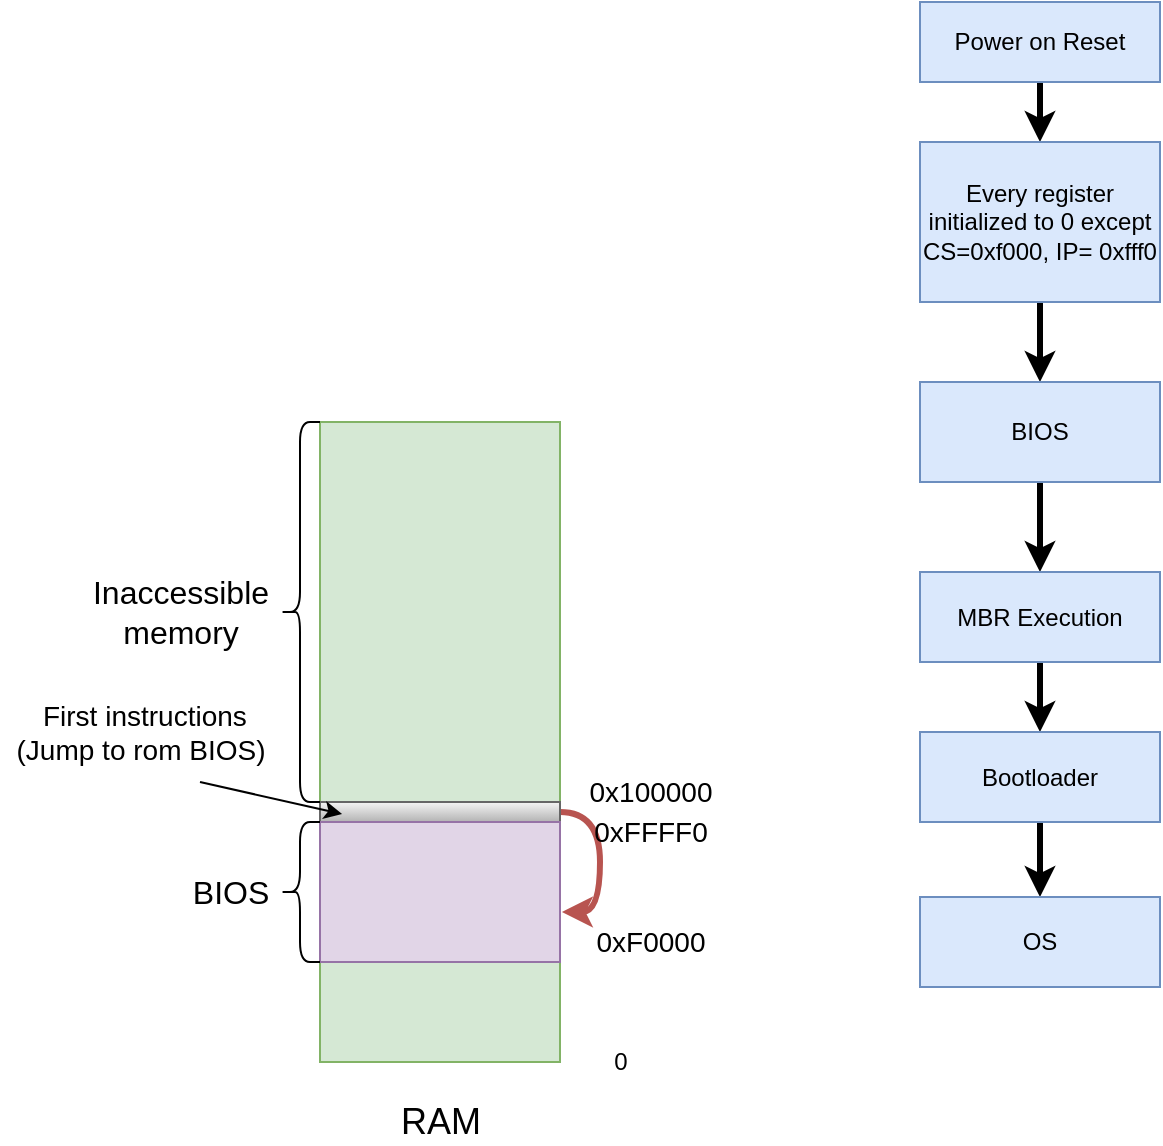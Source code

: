 <mxfile version="13.4.2" type="github">
  <diagram id="TerZBy7_04UeNxA55mmT" name="Page-1">
    <mxGraphModel dx="2066" dy="1105" grid="1" gridSize="10" guides="1" tooltips="1" connect="1" arrows="1" fold="1" page="1" pageScale="1" pageWidth="827" pageHeight="1169" math="0" shadow="0">
      <root>
        <mxCell id="0" />
        <mxCell id="1" parent="0" />
        <mxCell id="kVEV9F9p22ZjEcM7WHKv-19" style="edgeStyle=orthogonalEdgeStyle;curved=1;rounded=0;orthogonalLoop=1;jettySize=auto;html=1;entryX=0.5;entryY=0;entryDx=0;entryDy=0;strokeWidth=3;" edge="1" parent="1" source="kVEV9F9p22ZjEcM7WHKv-1" target="kVEV9F9p22ZjEcM7WHKv-2">
          <mxGeometry relative="1" as="geometry" />
        </mxCell>
        <mxCell id="kVEV9F9p22ZjEcM7WHKv-1" value="Power on Reset" style="rounded=0;whiteSpace=wrap;html=1;fillColor=#dae8fc;strokeColor=#6c8ebf;" vertex="1" parent="1">
          <mxGeometry x="460" y="310" width="120" height="40" as="geometry" />
        </mxCell>
        <mxCell id="kVEV9F9p22ZjEcM7WHKv-21" style="edgeStyle=orthogonalEdgeStyle;curved=1;rounded=0;orthogonalLoop=1;jettySize=auto;html=1;entryX=0.5;entryY=0;entryDx=0;entryDy=0;strokeWidth=3;" edge="1" parent="1" source="kVEV9F9p22ZjEcM7WHKv-2" target="kVEV9F9p22ZjEcM7WHKv-20">
          <mxGeometry relative="1" as="geometry" />
        </mxCell>
        <mxCell id="kVEV9F9p22ZjEcM7WHKv-2" value="Every register initialized to 0 except&lt;br&gt;CS=0xf000, IP= 0xfff0&lt;br&gt;" style="rounded=0;whiteSpace=wrap;html=1;fillColor=#dae8fc;strokeColor=#6c8ebf;" vertex="1" parent="1">
          <mxGeometry x="460" y="380" width="120" height="80" as="geometry" />
        </mxCell>
        <mxCell id="kVEV9F9p22ZjEcM7WHKv-3" value="" style="rounded=0;whiteSpace=wrap;html=1;fillColor=#d5e8d4;strokeColor=#82b366;" vertex="1" parent="1">
          <mxGeometry x="160" y="520" width="120" height="320" as="geometry" />
        </mxCell>
        <mxCell id="kVEV9F9p22ZjEcM7WHKv-14" style="edgeStyle=orthogonalEdgeStyle;rounded=0;orthogonalLoop=1;jettySize=auto;html=1;entryX=1.008;entryY=0.643;entryDx=0;entryDy=0;entryPerimeter=0;curved=1;exitX=1;exitY=0.5;exitDx=0;exitDy=0;fillColor=#f8cecc;strokeColor=#b85450;strokeWidth=3;" edge="1" parent="1" source="kVEV9F9p22ZjEcM7WHKv-4" target="kVEV9F9p22ZjEcM7WHKv-5">
          <mxGeometry relative="1" as="geometry" />
        </mxCell>
        <mxCell id="kVEV9F9p22ZjEcM7WHKv-4" value="" style="rounded=0;whiteSpace=wrap;html=1;gradientColor=#b3b3b3;fillColor=#f5f5f5;strokeColor=#666666;" vertex="1" parent="1">
          <mxGeometry x="160" y="710" width="120" height="10" as="geometry" />
        </mxCell>
        <mxCell id="kVEV9F9p22ZjEcM7WHKv-5" value="" style="rounded=0;whiteSpace=wrap;html=1;fillColor=#e1d5e7;strokeColor=#9673a6;" vertex="1" parent="1">
          <mxGeometry x="160" y="720" width="120" height="70" as="geometry" />
        </mxCell>
        <mxCell id="kVEV9F9p22ZjEcM7WHKv-6" value="" style="shape=curlyBracket;whiteSpace=wrap;html=1;rounded=1;" vertex="1" parent="1">
          <mxGeometry x="140" y="520" width="20" height="190" as="geometry" />
        </mxCell>
        <mxCell id="2" value="&lt;font style=&quot;font-size: 16px&quot;&gt;Inaccessible&lt;br&gt;memory&lt;/font&gt;" style="text;html=1;align=center;verticalAlign=middle;resizable=0;points=[];autosize=1;" vertex="1" parent="1">
          <mxGeometry x="40" y="595" width="100" height="40" as="geometry" />
        </mxCell>
        <mxCell id="kVEV9F9p22ZjEcM7WHKv-7" value="&lt;font style=&quot;font-size: 14px&quot;&gt;0x100000&lt;/font&gt;" style="text;html=1;align=center;verticalAlign=middle;resizable=0;points=[];autosize=1;" vertex="1" parent="1">
          <mxGeometry x="285" y="695" width="80" height="20" as="geometry" />
        </mxCell>
        <mxCell id="kVEV9F9p22ZjEcM7WHKv-8" value="&lt;font style=&quot;font-size: 14px&quot;&gt;0xFFFF0&lt;/font&gt;" style="text;html=1;align=center;verticalAlign=middle;resizable=0;points=[];autosize=1;" vertex="1" parent="1">
          <mxGeometry x="290" y="715" width="70" height="20" as="geometry" />
        </mxCell>
        <mxCell id="kVEV9F9p22ZjEcM7WHKv-9" value="&lt;font style=&quot;font-size: 14px&quot;&gt;0xF0000&lt;/font&gt;" style="text;html=1;align=center;verticalAlign=middle;resizable=0;points=[];autosize=1;" vertex="1" parent="1">
          <mxGeometry x="290" y="770" width="70" height="20" as="geometry" />
        </mxCell>
        <mxCell id="kVEV9F9p22ZjEcM7WHKv-10" value="" style="endArrow=classic;html=1;entryX=0.092;entryY=-0.057;entryDx=0;entryDy=0;entryPerimeter=0;" edge="1" parent="1" target="kVEV9F9p22ZjEcM7WHKv-5">
          <mxGeometry width="50" height="50" relative="1" as="geometry">
            <mxPoint x="100" y="700" as="sourcePoint" />
            <mxPoint x="110" y="640" as="targetPoint" />
          </mxGeometry>
        </mxCell>
        <mxCell id="kVEV9F9p22ZjEcM7WHKv-11" value="&lt;font style=&quot;font-size: 14px&quot;&gt;&amp;nbsp;First instructions&lt;br&gt;(Jump to rom BIOS)&lt;/font&gt;" style="text;html=1;align=center;verticalAlign=middle;resizable=0;points=[];autosize=1;" vertex="1" parent="1">
          <mxGeometry y="655" width="140" height="40" as="geometry" />
        </mxCell>
        <mxCell id="kVEV9F9p22ZjEcM7WHKv-12" value="" style="shape=curlyBracket;whiteSpace=wrap;html=1;rounded=1;" vertex="1" parent="1">
          <mxGeometry x="140" y="720" width="20" height="70" as="geometry" />
        </mxCell>
        <mxCell id="kVEV9F9p22ZjEcM7WHKv-13" value="&lt;font style=&quot;font-size: 16px&quot;&gt;BIOS&lt;/font&gt;" style="text;html=1;align=center;verticalAlign=middle;resizable=0;points=[];autosize=1;" vertex="1" parent="1">
          <mxGeometry x="90" y="745" width="50" height="20" as="geometry" />
        </mxCell>
        <mxCell id="kVEV9F9p22ZjEcM7WHKv-15" value="0" style="text;html=1;align=center;verticalAlign=middle;resizable=0;points=[];autosize=1;" vertex="1" parent="1">
          <mxGeometry x="300" y="830" width="20" height="20" as="geometry" />
        </mxCell>
        <mxCell id="kVEV9F9p22ZjEcM7WHKv-18" value="&lt;font style=&quot;font-size: 18px&quot;&gt;RAM&lt;/font&gt;" style="text;html=1;align=center;verticalAlign=middle;resizable=0;points=[];autosize=1;" vertex="1" parent="1">
          <mxGeometry x="190" y="860" width="60" height="20" as="geometry" />
        </mxCell>
        <mxCell id="kVEV9F9p22ZjEcM7WHKv-25" style="edgeStyle=orthogonalEdgeStyle;curved=1;rounded=0;orthogonalLoop=1;jettySize=auto;html=1;entryX=0.5;entryY=0;entryDx=0;entryDy=0;strokeWidth=3;" edge="1" parent="1" source="kVEV9F9p22ZjEcM7WHKv-20" target="kVEV9F9p22ZjEcM7WHKv-22">
          <mxGeometry relative="1" as="geometry" />
        </mxCell>
        <mxCell id="kVEV9F9p22ZjEcM7WHKv-20" value="BIOS" style="rounded=0;whiteSpace=wrap;html=1;fillColor=#dae8fc;strokeColor=#6c8ebf;" vertex="1" parent="1">
          <mxGeometry x="460" y="500" width="120" height="50" as="geometry" />
        </mxCell>
        <mxCell id="kVEV9F9p22ZjEcM7WHKv-26" style="edgeStyle=orthogonalEdgeStyle;curved=1;rounded=0;orthogonalLoop=1;jettySize=auto;html=1;entryX=0.5;entryY=0;entryDx=0;entryDy=0;strokeWidth=3;" edge="1" parent="1" source="kVEV9F9p22ZjEcM7WHKv-22" target="kVEV9F9p22ZjEcM7WHKv-23">
          <mxGeometry relative="1" as="geometry" />
        </mxCell>
        <mxCell id="kVEV9F9p22ZjEcM7WHKv-22" value="MBR Execution&lt;span style=&quot;color: rgba(0 , 0 , 0 , 0) ; font-family: monospace ; font-size: 0px&quot;&gt;%3CmxGraphModel%3E%3Croot%3E%3CmxCell%20id%3D%220%22%2F%3E%3CmxCell%20id%3D%221%22%20parent%3D%220%22%2F%3E%3CmxCell%20id%3D%222%22%20value%3D%22%26lt%3Bfont%20style%3D%26quot%3Bfont-size%3A%2014px%26quot%3B%26gt%3B0xFFFF0%26lt%3B%2Ffont%26gt%3B%22%20style%3D%22text%3Bhtml%3D1%3Balign%3Dcenter%3BverticalAlign%3Dmiddle%3Bresizable%3D0%3Bpoints%3D%5B%5D%3Bautosize%3D1%3B%22%20vertex%3D%221%22%20parent%3D%221%22%3E%3CmxGeometry%20x%3D%22290%22%20y%3D%22710%22%20width%3D%2270%22%20height%3D%2220%22%20as%3D%22geometry%22%2F%3E%3C%2FmxCell%3E%3C%2Froot%3E%3C%2FmxGraphModel%3E&lt;/span&gt;" style="rounded=0;whiteSpace=wrap;html=1;fillColor=#dae8fc;strokeColor=#6c8ebf;" vertex="1" parent="1">
          <mxGeometry x="460" y="595" width="120" height="45" as="geometry" />
        </mxCell>
        <mxCell id="kVEV9F9p22ZjEcM7WHKv-27" style="edgeStyle=orthogonalEdgeStyle;curved=1;rounded=0;orthogonalLoop=1;jettySize=auto;html=1;entryX=0.5;entryY=0;entryDx=0;entryDy=0;strokeWidth=3;" edge="1" parent="1" source="kVEV9F9p22ZjEcM7WHKv-23" target="kVEV9F9p22ZjEcM7WHKv-24">
          <mxGeometry relative="1" as="geometry" />
        </mxCell>
        <mxCell id="kVEV9F9p22ZjEcM7WHKv-23" value="Bootloader" style="rounded=0;whiteSpace=wrap;html=1;fillColor=#dae8fc;strokeColor=#6c8ebf;" vertex="1" parent="1">
          <mxGeometry x="460" y="675" width="120" height="45" as="geometry" />
        </mxCell>
        <mxCell id="kVEV9F9p22ZjEcM7WHKv-24" value="OS" style="rounded=0;whiteSpace=wrap;html=1;fillColor=#dae8fc;strokeColor=#6c8ebf;" vertex="1" parent="1">
          <mxGeometry x="460" y="757.5" width="120" height="45" as="geometry" />
        </mxCell>
      </root>
    </mxGraphModel>
  </diagram>
</mxfile>
